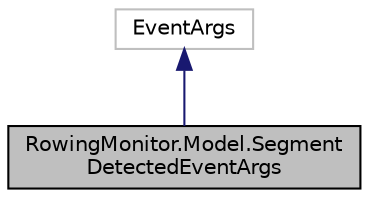 digraph "RowingMonitor.Model.SegmentDetectedEventArgs"
{
  edge [fontname="Helvetica",fontsize="10",labelfontname="Helvetica",labelfontsize="10"];
  node [fontname="Helvetica",fontsize="10",shape=record];
  Node0 [label="RowingMonitor.Model.Segment\lDetectedEventArgs",height=0.2,width=0.4,color="black", fillcolor="grey75", style="filled", fontcolor="black"];
  Node1 -> Node0 [dir="back",color="midnightblue",fontsize="10",style="solid",fontname="Helvetica"];
  Node1 [label="EventArgs",height=0.2,width=0.4,color="grey75", fillcolor="white", style="filled"];
}
